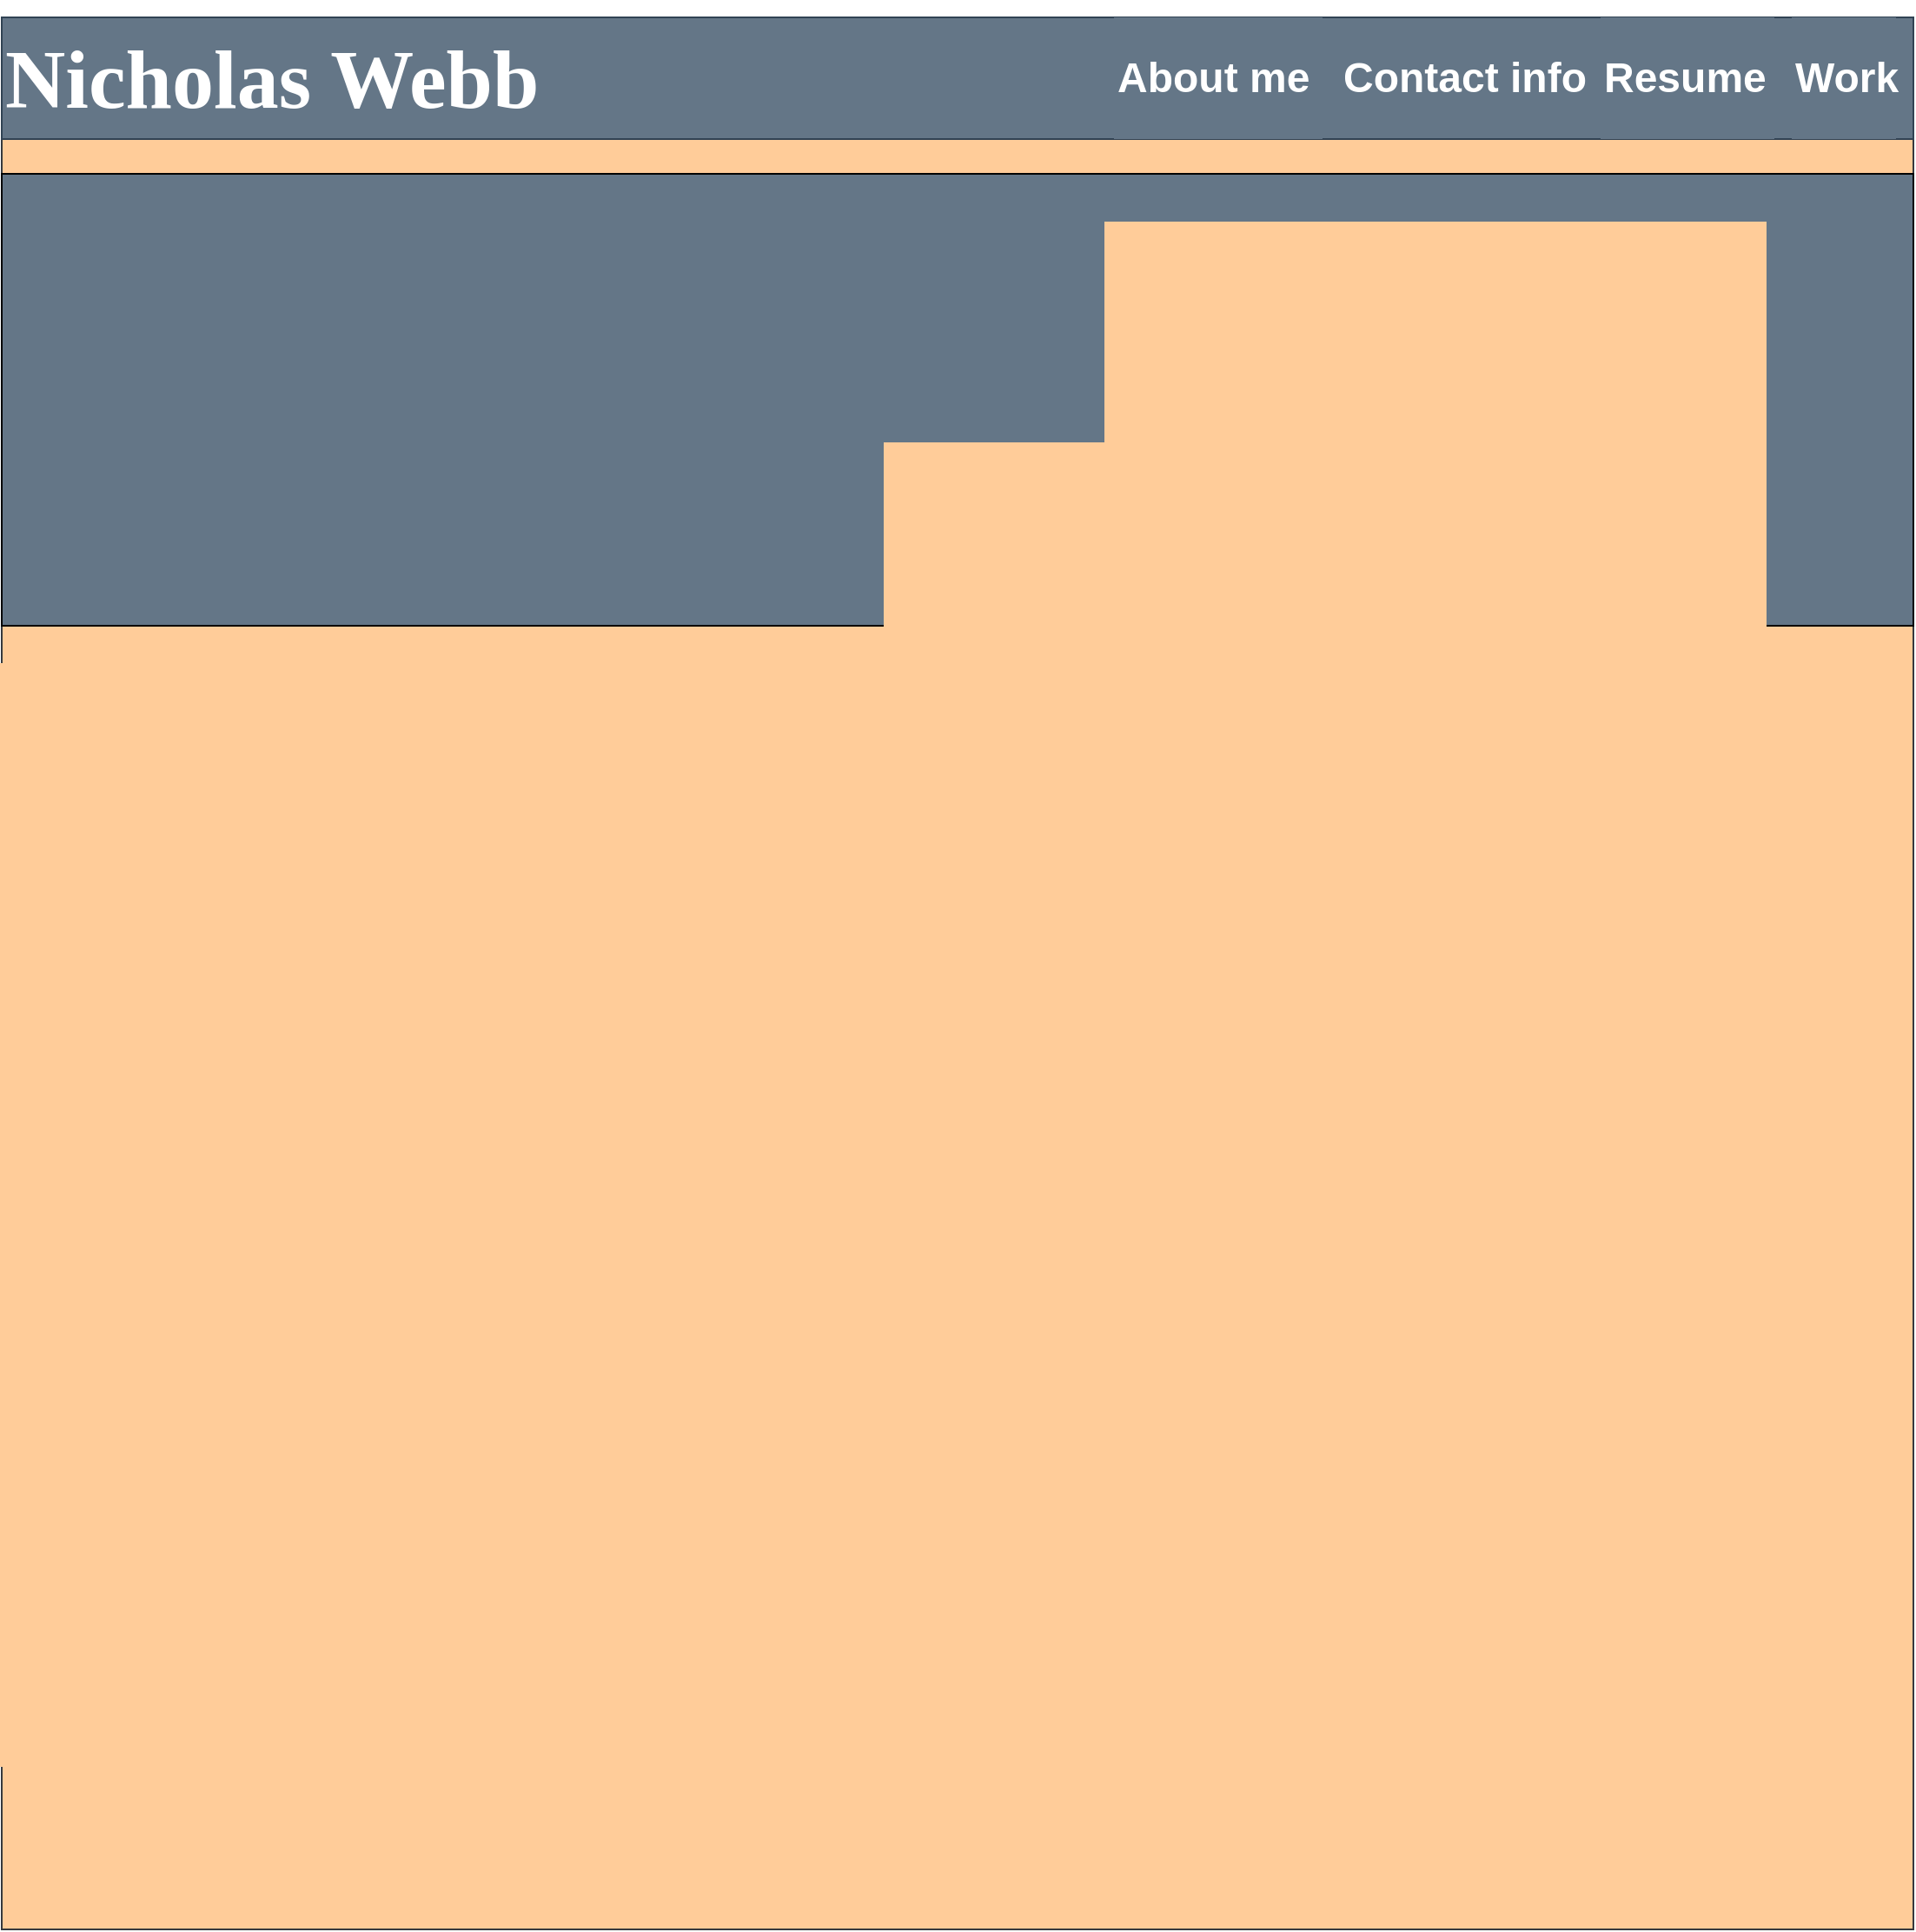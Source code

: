 <mxfile>
    <diagram id="hQACKPNQrgku5QdKCAGj" name="Page-1">
        <mxGraphModel dx="1968" dy="1890" grid="1" gridSize="10" guides="1" tooltips="1" connect="1" arrows="1" fold="1" page="1" pageScale="1" pageWidth="850" pageHeight="1100" math="0" shadow="0">
            <root>
                <mxCell id="0"/>
                <mxCell id="1" parent="0"/>
                <mxCell id="2" value="" style="whiteSpace=wrap;html=1;aspect=fixed;fillColor=#ffcc99;strokeColor=#36393d;" vertex="1" parent="1">
                    <mxGeometry x="-10" width="1100" height="1100" as="geometry"/>
                </mxCell>
                <mxCell id="3" value="&lt;h1&gt;&lt;font face=&quot;Times New Roman&quot; style=&quot;font-size: 48px&quot;&gt;Nicholas Webb&lt;/font&gt;&lt;/h1&gt;" style="rounded=0;whiteSpace=wrap;html=1;fillColor=#647687;strokeColor=#314354;fontColor=#ffffff;align=left;" vertex="1" parent="1">
                    <mxGeometry x="-10" width="1100" height="70" as="geometry"/>
                </mxCell>
                <mxCell id="4" value="&lt;h1&gt;About me&lt;/h1&gt;" style="rounded=0;whiteSpace=wrap;html=1;fillColor=#647687;strokeColor=none;fontColor=#ffffff;align=left;" vertex="1" parent="1">
                    <mxGeometry x="630" width="120" height="70" as="geometry"/>
                </mxCell>
                <mxCell id="5" value="&lt;h1&gt;Contact info&lt;/h1&gt;" style="rounded=0;whiteSpace=wrap;html=1;fillColor=none;strokeColor=none;fontColor=#ffffff;align=left;" vertex="1" parent="1">
                    <mxGeometry x="760" width="160" height="70" as="geometry"/>
                </mxCell>
                <mxCell id="6" value="&lt;h1&gt;Resume&lt;/h1&gt;" style="rounded=0;whiteSpace=wrap;html=1;fillColor=#647687;strokeColor=none;fontColor=#ffffff;align=left;" vertex="1" parent="1">
                    <mxGeometry x="910" width="100" height="70" as="geometry"/>
                </mxCell>
                <mxCell id="7" value="&lt;h1&gt;Work&lt;/h1&gt;" style="rounded=0;whiteSpace=wrap;html=1;fillColor=#647687;strokeColor=none;fontColor=#ffffff;align=left;" vertex="1" parent="1">
                    <mxGeometry x="1020" width="60" height="70" as="geometry"/>
                </mxCell>
                <mxCell id="8" value="" style="rounded=0;whiteSpace=wrap;html=1;fontFamily=Times New Roman;fontSize=48;strokeColor=default;fillColor=#647687;" vertex="1" parent="1">
                    <mxGeometry x="-10" y="90" width="1100" height="260" as="geometry"/>
                </mxCell>
            </root>
        </mxGraphModel>
    </diagram>
</mxfile>